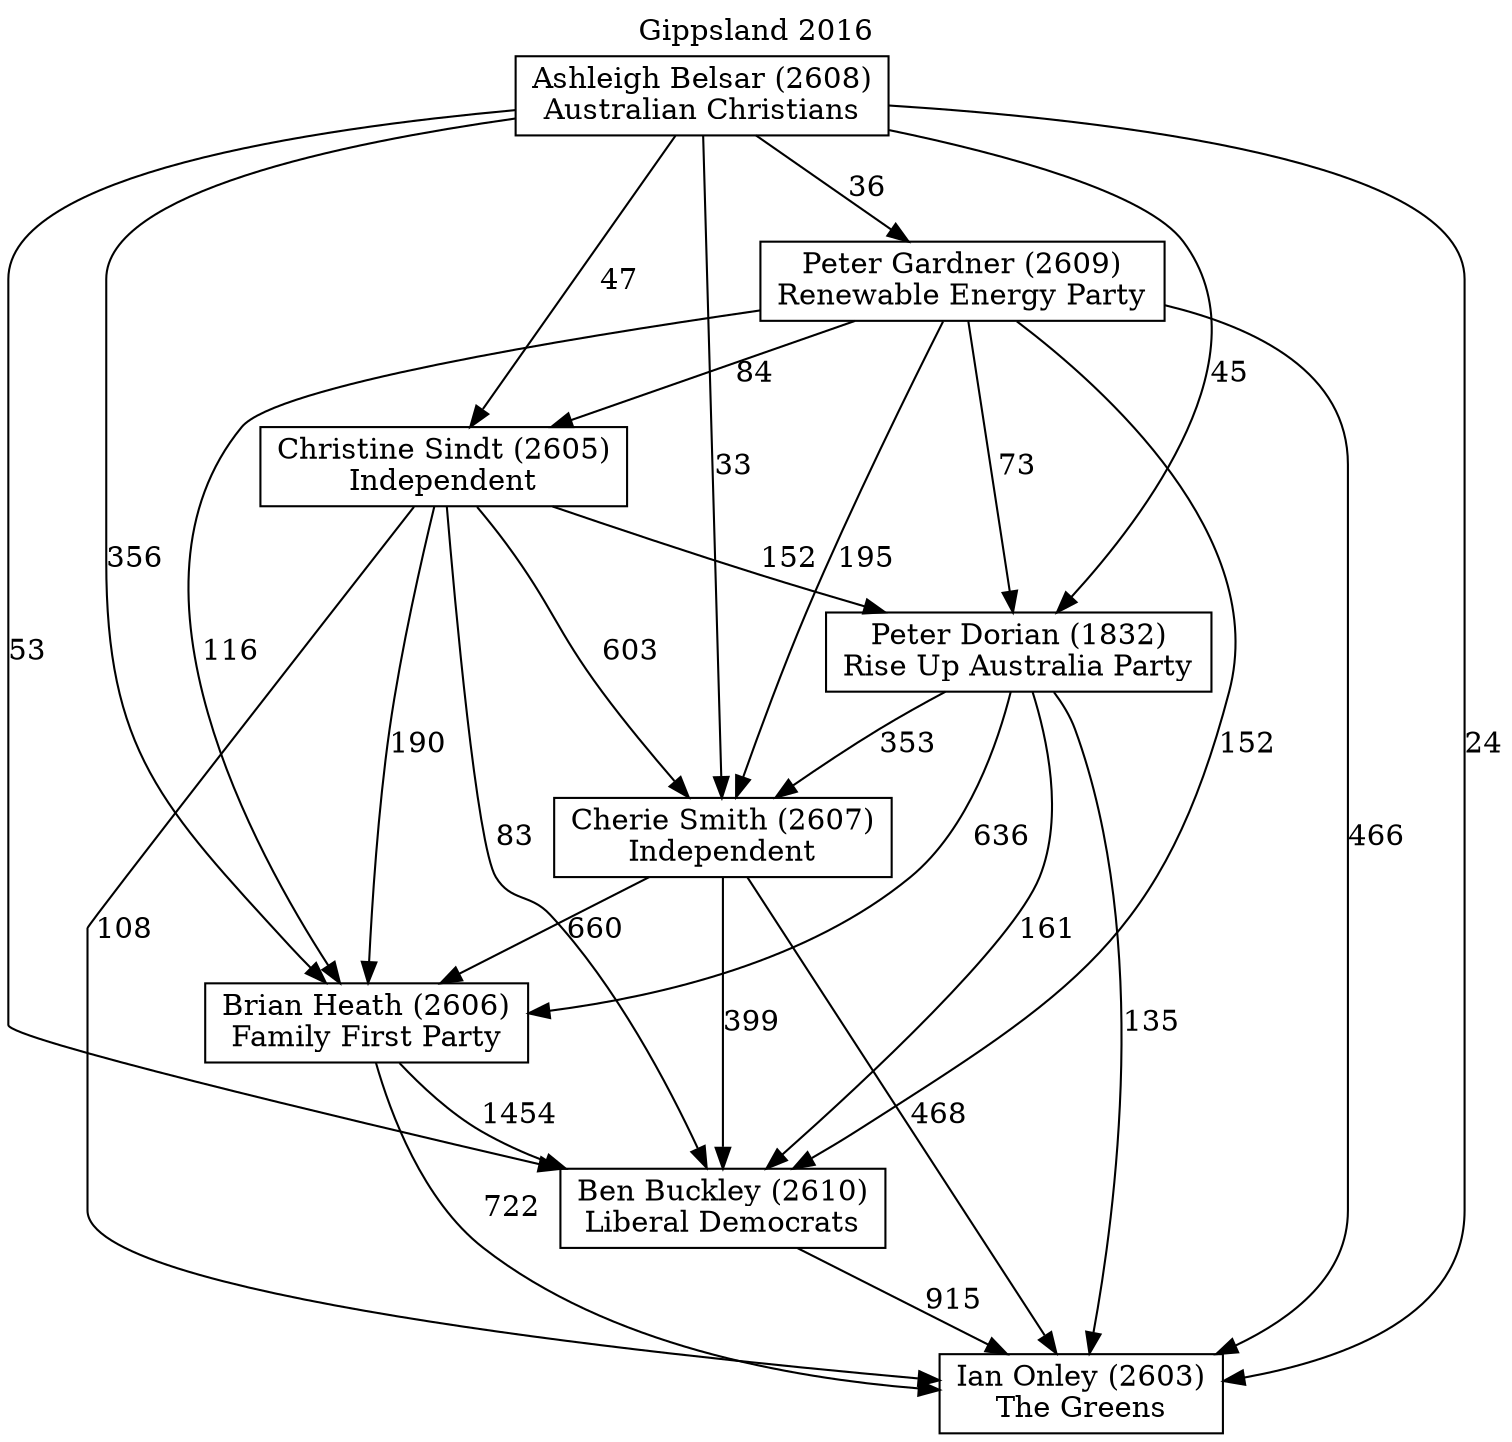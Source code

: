 // House preference flow
digraph "Ian Onley (2603)_Gippsland_2016" {
	graph [label="Gippsland 2016" labelloc=t mclimit=10]
	node [shape=box]
	"Brian Heath (2606)" [label="Brian Heath (2606)
Family First Party"]
	"Ian Onley (2603)" [label="Ian Onley (2603)
The Greens"]
	"Ashleigh Belsar (2608)" [label="Ashleigh Belsar (2608)
Australian Christians"]
	"Christine Sindt (2605)" [label="Christine Sindt (2605)
Independent"]
	"Peter Dorian (1832)" [label="Peter Dorian (1832)
Rise Up Australia Party"]
	"Cherie Smith (2607)" [label="Cherie Smith (2607)
Independent"]
	"Peter Gardner (2609)" [label="Peter Gardner (2609)
Renewable Energy Party"]
	"Ben Buckley (2610)" [label="Ben Buckley (2610)
Liberal Democrats"]
	"Ashleigh Belsar (2608)" -> "Brian Heath (2606)" [label=356]
	"Ashleigh Belsar (2608)" -> "Ian Onley (2603)" [label=24]
	"Peter Dorian (1832)" -> "Ian Onley (2603)" [label=135]
	"Ashleigh Belsar (2608)" -> "Peter Gardner (2609)" [label=36]
	"Ashleigh Belsar (2608)" -> "Christine Sindt (2605)" [label=47]
	"Peter Dorian (1832)" -> "Ben Buckley (2610)" [label=161]
	"Peter Gardner (2609)" -> "Peter Dorian (1832)" [label=73]
	"Peter Dorian (1832)" -> "Brian Heath (2606)" [label=636]
	"Peter Gardner (2609)" -> "Christine Sindt (2605)" [label=84]
	"Brian Heath (2606)" -> "Ian Onley (2603)" [label=722]
	"Peter Gardner (2609)" -> "Cherie Smith (2607)" [label=195]
	"Cherie Smith (2607)" -> "Brian Heath (2606)" [label=660]
	"Brian Heath (2606)" -> "Ben Buckley (2610)" [label=1454]
	"Christine Sindt (2605)" -> "Ian Onley (2603)" [label=108]
	"Ashleigh Belsar (2608)" -> "Peter Dorian (1832)" [label=45]
	"Christine Sindt (2605)" -> "Cherie Smith (2607)" [label=603]
	"Ben Buckley (2610)" -> "Ian Onley (2603)" [label=915]
	"Ashleigh Belsar (2608)" -> "Ben Buckley (2610)" [label=53]
	"Cherie Smith (2607)" -> "Ben Buckley (2610)" [label=399]
	"Christine Sindt (2605)" -> "Brian Heath (2606)" [label=190]
	"Peter Gardner (2609)" -> "Ian Onley (2603)" [label=466]
	"Peter Gardner (2609)" -> "Brian Heath (2606)" [label=116]
	"Cherie Smith (2607)" -> "Ian Onley (2603)" [label=468]
	"Peter Dorian (1832)" -> "Cherie Smith (2607)" [label=353]
	"Ashleigh Belsar (2608)" -> "Cherie Smith (2607)" [label=33]
	"Peter Gardner (2609)" -> "Ben Buckley (2610)" [label=152]
	"Christine Sindt (2605)" -> "Peter Dorian (1832)" [label=152]
	"Christine Sindt (2605)" -> "Ben Buckley (2610)" [label=83]
}
